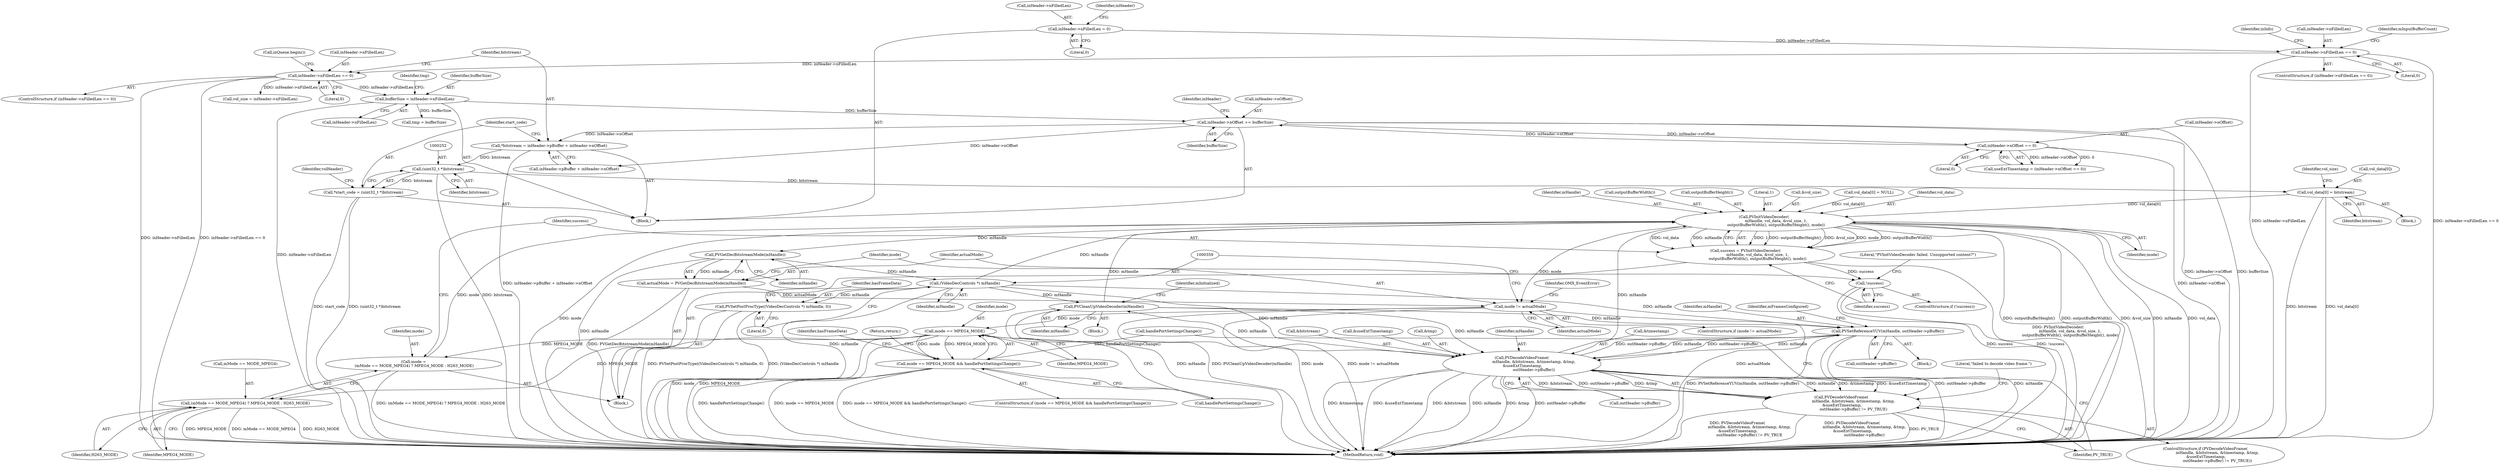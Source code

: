 digraph "0_Android_d4271b792bdad85a80e2b83ab34c4b30b74f53ec@integer" {
"1000239" [label="(Call,*bitstream = inHeader->pBuffer + inHeader->nOffset)"];
"1000541" [label="(Call,inHeader->nOffset += bufferSize)"];
"1000461" [label="(Call,bufferSize = inHeader->nFilledLen)"];
"1000169" [label="(Call,inHeader->nFilledLen == 0)"];
"1000571" [label="(Call,inHeader->nFilledLen == 0)"];
"1000546" [label="(Call,inHeader->nFilledLen = 0)"];
"1000438" [label="(Call,inHeader->nOffset == 0)"];
"1000251" [label="(Call,(uint32_t *)bitstream)"];
"1000249" [label="(Call,*start_code = (uint32_t *)bitstream)"];
"1000292" [label="(Call,vol_data[0] = bitstream)"];
"1000314" [label="(Call,PVInitVideoDecoder(\n                    mHandle, vol_data, &vol_size, 1,\n                    outputBufferWidth(), outputBufferHeight(), mode))"];
"1000312" [label="(Call,success = PVInitVideoDecoder(\n                    mHandle, vol_data, &vol_size, 1,\n                    outputBufferWidth(), outputBufferHeight(), mode))"];
"1000324" [label="(Call,!success)"];
"1000341" [label="(Call,PVGetDecBitstreamMode(mHandle))"];
"1000339" [label="(Call,actualMode = PVGetDecBitstreamMode(mHandle))"];
"1000344" [label="(Call,mode != actualMode)"];
"1000400" [label="(Call,mode == MPEG4_MODE)"];
"1000303" [label="(Call,mode =\n (mMode == MODE_MPEG4) ? MPEG4_MODE : H263_MODE)"];
"1000305" [label="(Call,(mMode == MODE_MPEG4) ? MPEG4_MODE : H263_MODE)"];
"1000399" [label="(Call,mode == MPEG4_MODE && handlePortSettingsChange())"];
"1000358" [label="(Call,(VideoDecControls *) mHandle)"];
"1000264" [label="(Call,PVCleanUpVideoDecoder(mHandle))"];
"1000427" [label="(Call,PVSetReferenceYUV(mHandle, outHeader->pBuffer))"];
"1000503" [label="(Call,PVDecodeVideoFrame(\n                    mHandle, &bitstream, &timestamp, &tmp,\n &useExtTimestamp,\n                    outHeader->pBuffer))"];
"1000502" [label="(Call,PVDecodeVideoFrame(\n                    mHandle, &bitstream, &timestamp, &tmp,\n &useExtTimestamp,\n                    outHeader->pBuffer) != PV_TRUE)"];
"1000357" [label="(Call,PVSetPostProcType((VideoDecControls *) mHandle, 0))"];
"1000400" [label="(Call,mode == MPEG4_MODE)"];
"1000241" [label="(Call,inHeader->pBuffer + inHeader->nOffset)"];
"1000438" [label="(Call,inHeader->nOffset == 0)"];
"1000507" [label="(Call,&timestamp)"];
"1000463" [label="(Call,inHeader->nFilledLen)"];
"1000264" [label="(Call,PVCleanUpVideoDecoder(mHandle))"];
"1000399" [label="(Call,mode == MPEG4_MODE && handlePortSettingsChange())"];
"1000503" [label="(Call,PVDecodeVideoFrame(\n                    mHandle, &bitstream, &timestamp, &tmp,\n &useExtTimestamp,\n                    outHeader->pBuffer))"];
"1000357" [label="(Call,PVSetPostProcType((VideoDecControls *) mHandle, 0))"];
"1000250" [label="(Identifier,start_code)"];
"1000129" [label="(Block,)"];
"1000272" [label="(Block,)"];
"1000442" [label="(Literal,0)"];
"1000547" [label="(Call,inHeader->nFilledLen)"];
"1000364" [label="(Identifier,hasFrameData)"];
"1000428" [label="(Identifier,mHandle)"];
"1000548" [label="(Identifier,inHeader)"];
"1000405" [label="(Return,return;)"];
"1000519" [label="(Literal,\"failed to decode video frame.\")"];
"1000298" [label="(Identifier,vol_size)"];
"1000297" [label="(Call,vol_size = inHeader->nFilledLen)"];
"1000312" [label="(Call,success = PVInitVideoDecoder(\n                    mHandle, vol_data, &vol_size, 1,\n                    outputBufferWidth(), outputBufferHeight(), mode))"];
"1000325" [label="(Identifier,success)"];
"1000322" [label="(Identifier,mode)"];
"1000316" [label="(Identifier,vol_data)"];
"1000339" [label="(Call,actualMode = PVGetDecBitstreamMode(mHandle))"];
"1000570" [label="(ControlStructure,if (inHeader->nFilledLen == 0))"];
"1000173" [label="(Literal,0)"];
"1000361" [label="(Literal,0)"];
"1000541" [label="(Call,inHeader->nOffset += bufferSize)"];
"1000265" [label="(Identifier,mHandle)"];
"1000168" [label="(ControlStructure,if (inHeader->nFilledLen == 0))"];
"1000542" [label="(Call,inHeader->nOffset)"];
"1000324" [label="(Call,!success)"];
"1000253" [label="(Identifier,bitstream)"];
"1000513" [label="(Call,outHeader->pBuffer)"];
"1000433" [label="(Identifier,mFramesConfigured)"];
"1000429" [label="(Call,outHeader->pBuffer)"];
"1000439" [label="(Call,inHeader->nOffset)"];
"1000505" [label="(Call,&bitstream)"];
"1000550" [label="(Literal,0)"];
"1000554" [label="(Identifier,inHeader)"];
"1000341" [label="(Call,PVGetDecBitstreamMode(mHandle))"];
"1000345" [label="(Identifier,mode)"];
"1000571" [label="(Call,inHeader->nFilledLen == 0)"];
"1000579" [label="(Identifier,inInfo)"];
"1000323" [label="(ControlStructure,if (!success))"];
"1000306" [label="(Call,mMode == MODE_MPEG4)"];
"1000530" [label="(Call,handlePortSettingsChange())"];
"1000303" [label="(Call,mode =\n (mMode == MODE_MPEG4) ? MPEG4_MODE : H263_MODE)"];
"1000511" [label="(Call,&useExtTimestamp)"];
"1000305" [label="(Call,(mMode == MODE_MPEG4) ? MPEG4_MODE : H263_MODE)"];
"1000427" [label="(Call,PVSetReferenceYUV(mHandle, outHeader->pBuffer))"];
"1000169" [label="(Call,inHeader->nFilledLen == 0)"];
"1000263" [label="(Block,)"];
"1000267" [label="(Identifier,mInitialized)"];
"1000461" [label="(Call,bufferSize = inHeader->nFilledLen)"];
"1000291" [label="(Block,)"];
"1000309" [label="(Identifier,MPEG4_MODE)"];
"1000343" [label="(ControlStructure,if (mode != actualMode))"];
"1000342" [label="(Identifier,mHandle)"];
"1000314" [label="(Call,PVInitVideoDecoder(\n                    mHandle, vol_data, &vol_size, 1,\n                    outputBufferWidth(), outputBufferHeight(), mode))"];
"1000292" [label="(Call,vol_data[0] = bitstream)"];
"1000315" [label="(Identifier,mHandle)"];
"1000240" [label="(Identifier,bitstream)"];
"1000344" [label="(Call,mode != actualMode)"];
"1000468" [label="(Identifier,tmp)"];
"1000176" [label="(Call,inQueue.begin())"];
"1000170" [label="(Call,inHeader->nFilledLen)"];
"1000546" [label="(Call,inHeader->nFilledLen = 0)"];
"1000516" [label="(Identifier,PV_TRUE)"];
"1000346" [label="(Identifier,actualMode)"];
"1000502" [label="(Call,PVDecodeVideoFrame(\n                    mHandle, &bitstream, &timestamp, &tmp,\n &useExtTimestamp,\n                    outHeader->pBuffer) != PV_TRUE)"];
"1000349" [label="(Identifier,OMX_EventError)"];
"1000293" [label="(Call,vol_data[0])"];
"1000545" [label="(Identifier,bufferSize)"];
"1000304" [label="(Identifier,mode)"];
"1000467" [label="(Call,tmp = bufferSize)"];
"1000572" [label="(Call,inHeader->nFilledLen)"];
"1000401" [label="(Identifier,mode)"];
"1000320" [label="(Call,outputBufferWidth())"];
"1000414" [label="(Block,)"];
"1000239" [label="(Call,*bitstream = inHeader->pBuffer + inHeader->nOffset)"];
"1000575" [label="(Literal,0)"];
"1000321" [label="(Call,outputBufferHeight())"];
"1000436" [label="(Call,useExtTimestamp = (inHeader->nOffset == 0))"];
"1000313" [label="(Identifier,success)"];
"1000509" [label="(Call,&tmp)"];
"1000296" [label="(Identifier,bitstream)"];
"1000640" [label="(MethodReturn,void)"];
"1000251" [label="(Call,(uint32_t *)bitstream)"];
"1000256" [label="(Identifier,volHeader)"];
"1000408" [label="(Identifier,hasFrameData)"];
"1000402" [label="(Identifier,MPEG4_MODE)"];
"1000501" [label="(ControlStructure,if (PVDecodeVideoFrame(\n                    mHandle, &bitstream, &timestamp, &tmp,\n &useExtTimestamp,\n                    outHeader->pBuffer) != PV_TRUE))"];
"1000328" [label="(Literal,\"PVInitVideoDecoder failed. Unsupported content?\")"];
"1000249" [label="(Call,*start_code = (uint32_t *)bitstream)"];
"1000593" [label="(Identifier,mInputBufferCount)"];
"1000358" [label="(Call,(VideoDecControls *) mHandle)"];
"1000319" [label="(Literal,1)"];
"1000340" [label="(Identifier,actualMode)"];
"1000504" [label="(Identifier,mHandle)"];
"1000398" [label="(ControlStructure,if (mode == MPEG4_MODE && handlePortSettingsChange()))"];
"1000317" [label="(Call,&vol_size)"];
"1000360" [label="(Identifier,mHandle)"];
"1000278" [label="(Call,vol_data[0] = NULL)"];
"1000462" [label="(Identifier,bufferSize)"];
"1000403" [label="(Call,handlePortSettingsChange())"];
"1000310" [label="(Identifier,H263_MODE)"];
"1000239" -> "1000129"  [label="AST: "];
"1000239" -> "1000241"  [label="CFG: "];
"1000240" -> "1000239"  [label="AST: "];
"1000241" -> "1000239"  [label="AST: "];
"1000250" -> "1000239"  [label="CFG: "];
"1000239" -> "1000640"  [label="DDG: inHeader->pBuffer + inHeader->nOffset"];
"1000541" -> "1000239"  [label="DDG: inHeader->nOffset"];
"1000239" -> "1000251"  [label="DDG: bitstream"];
"1000541" -> "1000129"  [label="AST: "];
"1000541" -> "1000545"  [label="CFG: "];
"1000542" -> "1000541"  [label="AST: "];
"1000545" -> "1000541"  [label="AST: "];
"1000548" -> "1000541"  [label="CFG: "];
"1000541" -> "1000640"  [label="DDG: inHeader->nOffset"];
"1000541" -> "1000640"  [label="DDG: bufferSize"];
"1000541" -> "1000241"  [label="DDG: inHeader->nOffset"];
"1000541" -> "1000438"  [label="DDG: inHeader->nOffset"];
"1000461" -> "1000541"  [label="DDG: bufferSize"];
"1000438" -> "1000541"  [label="DDG: inHeader->nOffset"];
"1000461" -> "1000129"  [label="AST: "];
"1000461" -> "1000463"  [label="CFG: "];
"1000462" -> "1000461"  [label="AST: "];
"1000463" -> "1000461"  [label="AST: "];
"1000468" -> "1000461"  [label="CFG: "];
"1000461" -> "1000640"  [label="DDG: inHeader->nFilledLen"];
"1000169" -> "1000461"  [label="DDG: inHeader->nFilledLen"];
"1000461" -> "1000467"  [label="DDG: bufferSize"];
"1000169" -> "1000168"  [label="AST: "];
"1000169" -> "1000173"  [label="CFG: "];
"1000170" -> "1000169"  [label="AST: "];
"1000173" -> "1000169"  [label="AST: "];
"1000176" -> "1000169"  [label="CFG: "];
"1000240" -> "1000169"  [label="CFG: "];
"1000169" -> "1000640"  [label="DDG: inHeader->nFilledLen == 0"];
"1000169" -> "1000640"  [label="DDG: inHeader->nFilledLen"];
"1000571" -> "1000169"  [label="DDG: inHeader->nFilledLen"];
"1000169" -> "1000297"  [label="DDG: inHeader->nFilledLen"];
"1000571" -> "1000570"  [label="AST: "];
"1000571" -> "1000575"  [label="CFG: "];
"1000572" -> "1000571"  [label="AST: "];
"1000575" -> "1000571"  [label="AST: "];
"1000579" -> "1000571"  [label="CFG: "];
"1000593" -> "1000571"  [label="CFG: "];
"1000571" -> "1000640"  [label="DDG: inHeader->nFilledLen == 0"];
"1000571" -> "1000640"  [label="DDG: inHeader->nFilledLen"];
"1000546" -> "1000571"  [label="DDG: inHeader->nFilledLen"];
"1000546" -> "1000129"  [label="AST: "];
"1000546" -> "1000550"  [label="CFG: "];
"1000547" -> "1000546"  [label="AST: "];
"1000550" -> "1000546"  [label="AST: "];
"1000554" -> "1000546"  [label="CFG: "];
"1000438" -> "1000436"  [label="AST: "];
"1000438" -> "1000442"  [label="CFG: "];
"1000439" -> "1000438"  [label="AST: "];
"1000442" -> "1000438"  [label="AST: "];
"1000436" -> "1000438"  [label="CFG: "];
"1000438" -> "1000640"  [label="DDG: inHeader->nOffset"];
"1000438" -> "1000436"  [label="DDG: inHeader->nOffset"];
"1000438" -> "1000436"  [label="DDG: 0"];
"1000251" -> "1000249"  [label="AST: "];
"1000251" -> "1000253"  [label="CFG: "];
"1000252" -> "1000251"  [label="AST: "];
"1000253" -> "1000251"  [label="AST: "];
"1000249" -> "1000251"  [label="CFG: "];
"1000251" -> "1000640"  [label="DDG: bitstream"];
"1000251" -> "1000249"  [label="DDG: bitstream"];
"1000251" -> "1000292"  [label="DDG: bitstream"];
"1000249" -> "1000129"  [label="AST: "];
"1000250" -> "1000249"  [label="AST: "];
"1000256" -> "1000249"  [label="CFG: "];
"1000249" -> "1000640"  [label="DDG: (uint32_t *)bitstream"];
"1000249" -> "1000640"  [label="DDG: start_code"];
"1000292" -> "1000291"  [label="AST: "];
"1000292" -> "1000296"  [label="CFG: "];
"1000293" -> "1000292"  [label="AST: "];
"1000296" -> "1000292"  [label="AST: "];
"1000298" -> "1000292"  [label="CFG: "];
"1000292" -> "1000640"  [label="DDG: vol_data[0]"];
"1000292" -> "1000640"  [label="DDG: bitstream"];
"1000292" -> "1000314"  [label="DDG: vol_data[0]"];
"1000314" -> "1000312"  [label="AST: "];
"1000314" -> "1000322"  [label="CFG: "];
"1000315" -> "1000314"  [label="AST: "];
"1000316" -> "1000314"  [label="AST: "];
"1000317" -> "1000314"  [label="AST: "];
"1000319" -> "1000314"  [label="AST: "];
"1000320" -> "1000314"  [label="AST: "];
"1000321" -> "1000314"  [label="AST: "];
"1000322" -> "1000314"  [label="AST: "];
"1000312" -> "1000314"  [label="CFG: "];
"1000314" -> "1000640"  [label="DDG: mHandle"];
"1000314" -> "1000640"  [label="DDG: vol_data"];
"1000314" -> "1000640"  [label="DDG: mode"];
"1000314" -> "1000640"  [label="DDG: outputBufferHeight()"];
"1000314" -> "1000640"  [label="DDG: outputBufferWidth()"];
"1000314" -> "1000640"  [label="DDG: &vol_size"];
"1000314" -> "1000312"  [label="DDG: 1"];
"1000314" -> "1000312"  [label="DDG: outputBufferHeight()"];
"1000314" -> "1000312"  [label="DDG: &vol_size"];
"1000314" -> "1000312"  [label="DDG: mode"];
"1000314" -> "1000312"  [label="DDG: outputBufferWidth()"];
"1000314" -> "1000312"  [label="DDG: vol_data"];
"1000314" -> "1000312"  [label="DDG: mHandle"];
"1000264" -> "1000314"  [label="DDG: mHandle"];
"1000358" -> "1000314"  [label="DDG: mHandle"];
"1000503" -> "1000314"  [label="DDG: mHandle"];
"1000278" -> "1000314"  [label="DDG: vol_data[0]"];
"1000303" -> "1000314"  [label="DDG: mode"];
"1000314" -> "1000341"  [label="DDG: mHandle"];
"1000314" -> "1000344"  [label="DDG: mode"];
"1000312" -> "1000272"  [label="AST: "];
"1000313" -> "1000312"  [label="AST: "];
"1000325" -> "1000312"  [label="CFG: "];
"1000312" -> "1000640"  [label="DDG: PVInitVideoDecoder(\n                    mHandle, vol_data, &vol_size, 1,\n                    outputBufferWidth(), outputBufferHeight(), mode)"];
"1000312" -> "1000324"  [label="DDG: success"];
"1000324" -> "1000323"  [label="AST: "];
"1000324" -> "1000325"  [label="CFG: "];
"1000325" -> "1000324"  [label="AST: "];
"1000328" -> "1000324"  [label="CFG: "];
"1000340" -> "1000324"  [label="CFG: "];
"1000324" -> "1000640"  [label="DDG: !success"];
"1000324" -> "1000640"  [label="DDG: success"];
"1000341" -> "1000339"  [label="AST: "];
"1000341" -> "1000342"  [label="CFG: "];
"1000342" -> "1000341"  [label="AST: "];
"1000339" -> "1000341"  [label="CFG: "];
"1000341" -> "1000640"  [label="DDG: mHandle"];
"1000341" -> "1000339"  [label="DDG: mHandle"];
"1000341" -> "1000358"  [label="DDG: mHandle"];
"1000339" -> "1000272"  [label="AST: "];
"1000340" -> "1000339"  [label="AST: "];
"1000345" -> "1000339"  [label="CFG: "];
"1000339" -> "1000640"  [label="DDG: PVGetDecBitstreamMode(mHandle)"];
"1000339" -> "1000344"  [label="DDG: actualMode"];
"1000344" -> "1000343"  [label="AST: "];
"1000344" -> "1000346"  [label="CFG: "];
"1000345" -> "1000344"  [label="AST: "];
"1000346" -> "1000344"  [label="AST: "];
"1000349" -> "1000344"  [label="CFG: "];
"1000359" -> "1000344"  [label="CFG: "];
"1000344" -> "1000640"  [label="DDG: mode != actualMode"];
"1000344" -> "1000640"  [label="DDG: actualMode"];
"1000344" -> "1000640"  [label="DDG: mode"];
"1000344" -> "1000400"  [label="DDG: mode"];
"1000400" -> "1000399"  [label="AST: "];
"1000400" -> "1000402"  [label="CFG: "];
"1000401" -> "1000400"  [label="AST: "];
"1000402" -> "1000400"  [label="AST: "];
"1000403" -> "1000400"  [label="CFG: "];
"1000399" -> "1000400"  [label="CFG: "];
"1000400" -> "1000640"  [label="DDG: mode"];
"1000400" -> "1000640"  [label="DDG: MPEG4_MODE"];
"1000400" -> "1000303"  [label="DDG: MPEG4_MODE"];
"1000400" -> "1000305"  [label="DDG: MPEG4_MODE"];
"1000400" -> "1000399"  [label="DDG: mode"];
"1000400" -> "1000399"  [label="DDG: MPEG4_MODE"];
"1000303" -> "1000272"  [label="AST: "];
"1000303" -> "1000305"  [label="CFG: "];
"1000304" -> "1000303"  [label="AST: "];
"1000305" -> "1000303"  [label="AST: "];
"1000313" -> "1000303"  [label="CFG: "];
"1000303" -> "1000640"  [label="DDG: (mMode == MODE_MPEG4) ? MPEG4_MODE : H263_MODE"];
"1000305" -> "1000309"  [label="CFG: "];
"1000305" -> "1000310"  [label="CFG: "];
"1000306" -> "1000305"  [label="AST: "];
"1000309" -> "1000305"  [label="AST: "];
"1000310" -> "1000305"  [label="AST: "];
"1000305" -> "1000640"  [label="DDG: H263_MODE"];
"1000305" -> "1000640"  [label="DDG: MPEG4_MODE"];
"1000305" -> "1000640"  [label="DDG: mMode == MODE_MPEG4"];
"1000399" -> "1000398"  [label="AST: "];
"1000399" -> "1000403"  [label="CFG: "];
"1000403" -> "1000399"  [label="AST: "];
"1000405" -> "1000399"  [label="CFG: "];
"1000408" -> "1000399"  [label="CFG: "];
"1000399" -> "1000640"  [label="DDG: handlePortSettingsChange()"];
"1000399" -> "1000640"  [label="DDG: mode == MPEG4_MODE"];
"1000399" -> "1000640"  [label="DDG: mode == MPEG4_MODE && handlePortSettingsChange()"];
"1000530" -> "1000399"  [label="DDG: handlePortSettingsChange()"];
"1000358" -> "1000357"  [label="AST: "];
"1000358" -> "1000360"  [label="CFG: "];
"1000359" -> "1000358"  [label="AST: "];
"1000360" -> "1000358"  [label="AST: "];
"1000361" -> "1000358"  [label="CFG: "];
"1000358" -> "1000640"  [label="DDG: mHandle"];
"1000358" -> "1000264"  [label="DDG: mHandle"];
"1000358" -> "1000357"  [label="DDG: mHandle"];
"1000358" -> "1000427"  [label="DDG: mHandle"];
"1000358" -> "1000503"  [label="DDG: mHandle"];
"1000264" -> "1000263"  [label="AST: "];
"1000264" -> "1000265"  [label="CFG: "];
"1000265" -> "1000264"  [label="AST: "];
"1000267" -> "1000264"  [label="CFG: "];
"1000264" -> "1000640"  [label="DDG: mHandle"];
"1000264" -> "1000640"  [label="DDG: PVCleanUpVideoDecoder(mHandle)"];
"1000503" -> "1000264"  [label="DDG: mHandle"];
"1000264" -> "1000427"  [label="DDG: mHandle"];
"1000264" -> "1000503"  [label="DDG: mHandle"];
"1000427" -> "1000414"  [label="AST: "];
"1000427" -> "1000429"  [label="CFG: "];
"1000428" -> "1000427"  [label="AST: "];
"1000429" -> "1000427"  [label="AST: "];
"1000433" -> "1000427"  [label="CFG: "];
"1000427" -> "1000640"  [label="DDG: mHandle"];
"1000427" -> "1000640"  [label="DDG: PVSetReferenceYUV(mHandle, outHeader->pBuffer)"];
"1000427" -> "1000640"  [label="DDG: outHeader->pBuffer"];
"1000503" -> "1000427"  [label="DDG: mHandle"];
"1000503" -> "1000427"  [label="DDG: outHeader->pBuffer"];
"1000427" -> "1000503"  [label="DDG: mHandle"];
"1000427" -> "1000503"  [label="DDG: outHeader->pBuffer"];
"1000503" -> "1000502"  [label="AST: "];
"1000503" -> "1000513"  [label="CFG: "];
"1000504" -> "1000503"  [label="AST: "];
"1000505" -> "1000503"  [label="AST: "];
"1000507" -> "1000503"  [label="AST: "];
"1000509" -> "1000503"  [label="AST: "];
"1000511" -> "1000503"  [label="AST: "];
"1000513" -> "1000503"  [label="AST: "];
"1000516" -> "1000503"  [label="CFG: "];
"1000503" -> "1000640"  [label="DDG: &tmp"];
"1000503" -> "1000640"  [label="DDG: outHeader->pBuffer"];
"1000503" -> "1000640"  [label="DDG: &timestamp"];
"1000503" -> "1000640"  [label="DDG: &useExtTimestamp"];
"1000503" -> "1000640"  [label="DDG: &bitstream"];
"1000503" -> "1000640"  [label="DDG: mHandle"];
"1000503" -> "1000502"  [label="DDG: mHandle"];
"1000503" -> "1000502"  [label="DDG: &timestamp"];
"1000503" -> "1000502"  [label="DDG: &useExtTimestamp"];
"1000503" -> "1000502"  [label="DDG: &bitstream"];
"1000503" -> "1000502"  [label="DDG: outHeader->pBuffer"];
"1000503" -> "1000502"  [label="DDG: &tmp"];
"1000502" -> "1000501"  [label="AST: "];
"1000502" -> "1000516"  [label="CFG: "];
"1000516" -> "1000502"  [label="AST: "];
"1000519" -> "1000502"  [label="CFG: "];
"1000530" -> "1000502"  [label="CFG: "];
"1000502" -> "1000640"  [label="DDG: PVDecodeVideoFrame(\n                    mHandle, &bitstream, &timestamp, &tmp,\n &useExtTimestamp,\n                    outHeader->pBuffer)"];
"1000502" -> "1000640"  [label="DDG: PV_TRUE"];
"1000502" -> "1000640"  [label="DDG: PVDecodeVideoFrame(\n                    mHandle, &bitstream, &timestamp, &tmp,\n &useExtTimestamp,\n                    outHeader->pBuffer) != PV_TRUE"];
"1000357" -> "1000272"  [label="AST: "];
"1000357" -> "1000361"  [label="CFG: "];
"1000361" -> "1000357"  [label="AST: "];
"1000364" -> "1000357"  [label="CFG: "];
"1000357" -> "1000640"  [label="DDG: PVSetPostProcType((VideoDecControls *) mHandle, 0)"];
"1000357" -> "1000640"  [label="DDG: (VideoDecControls *) mHandle"];
}
